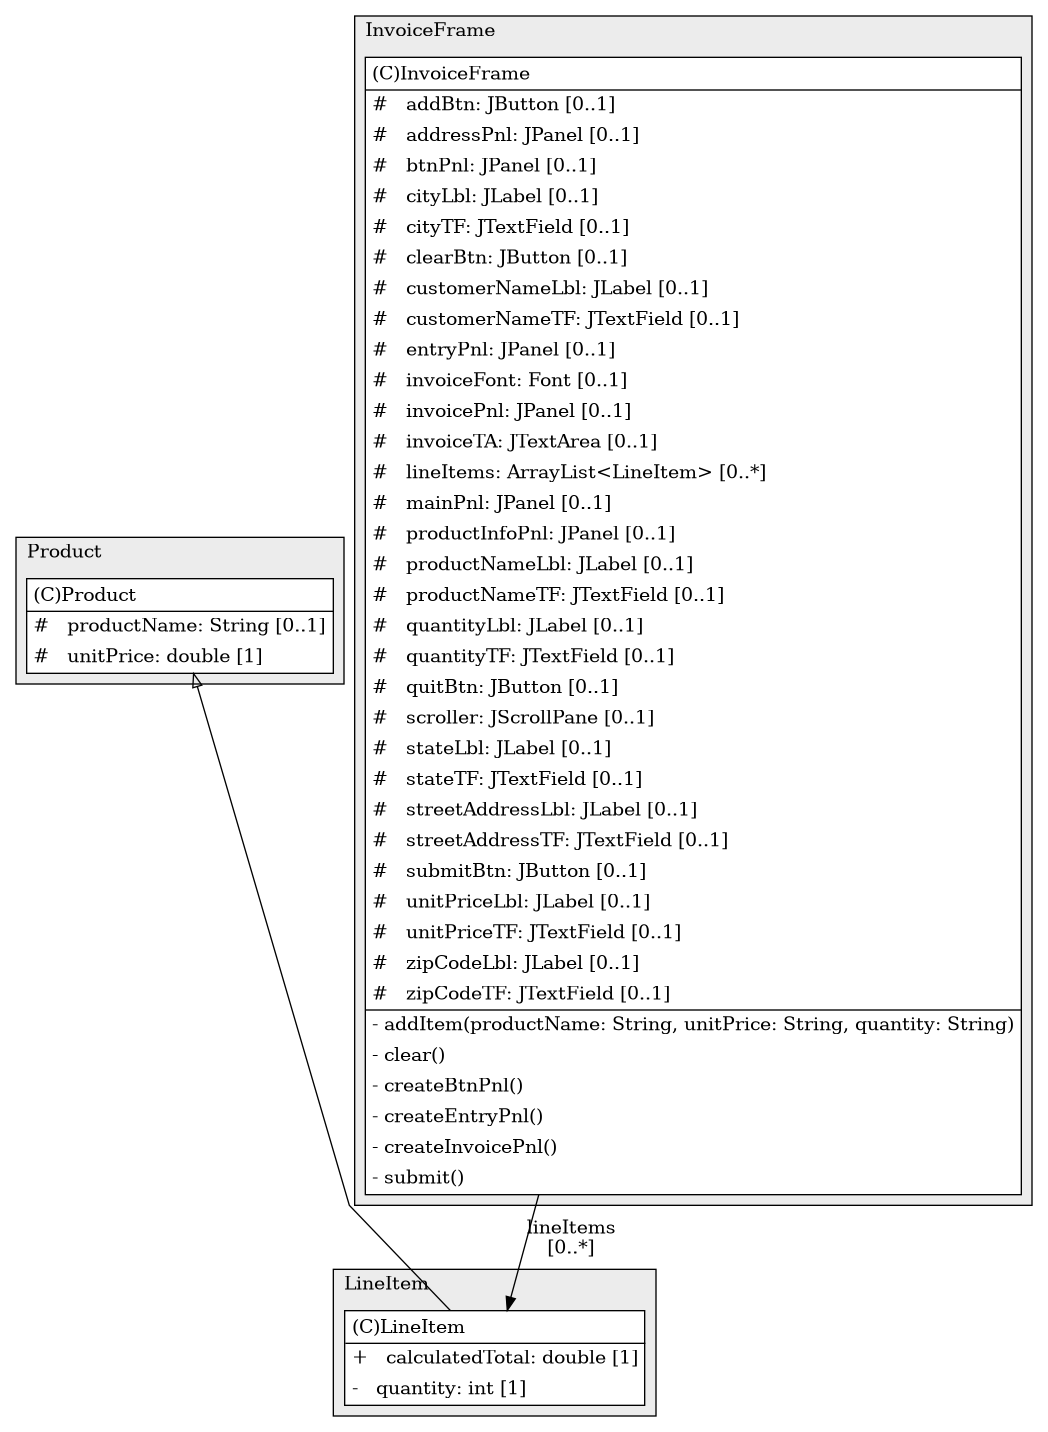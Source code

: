 @startuml

/' diagram meta data start
config=StructureConfiguration;
{
  "projectClassification": {
    "searchMode": "OpenProject", // OpenProject, AllProjects
    "includedProjects": "",
    "pathEndKeywords": "*.impl",
    "isClientPath": "",
    "isClientName": "",
    "isTestPath": "",
    "isTestName": "",
    "isMappingPath": "",
    "isMappingName": "",
    "isDataAccessPath": "",
    "isDataAccessName": "",
    "isDataStructurePath": "",
    "isDataStructureName": "",
    "isInterfaceStructuresPath": "",
    "isInterfaceStructuresName": "",
    "isEntryPointPath": "",
    "isEntryPointName": "",
    "treatFinalFieldsAsMandatory": false
  },
  "graphRestriction": {
    "classPackageExcludeFilter": "",
    "classPackageIncludeFilter": "",
    "classNameExcludeFilter": "",
    "classNameIncludeFilter": "",
    "methodNameExcludeFilter": "",
    "methodNameIncludeFilter": "",
    "removeByInheritance": "", // inheritance/annotation based filtering is done in a second step
    "removeByAnnotation": "",
    "removeByClassPackage": "", // cleanup the graph after inheritance/annotation based filtering is done
    "removeByClassName": "",
    "cutMappings": false,
    "cutEnum": true,
    "cutTests": true,
    "cutClient": true,
    "cutDataAccess": false,
    "cutInterfaceStructures": false,
    "cutDataStructures": false,
    "cutGetterAndSetter": true,
    "cutConstructors": true
  },
  "graphTraversal": {
    "forwardDepth": 6,
    "backwardDepth": 6,
    "classPackageExcludeFilter": "",
    "classPackageIncludeFilter": "",
    "classNameExcludeFilter": "",
    "classNameIncludeFilter": "",
    "methodNameExcludeFilter": "",
    "methodNameIncludeFilter": "",
    "hideMappings": false,
    "hideDataStructures": false,
    "hidePrivateMethods": true,
    "hideInterfaceCalls": true, // indirection: implementation -> interface (is hidden) -> implementation
    "onlyShowApplicationEntryPoints": false, // root node is included
    "useMethodCallsForStructureDiagram": "ForwardOnly" // ForwardOnly, BothDirections, No
  },
  "details": {
    "aggregation": "GroupByClass", // ByClass, GroupByClass, None
    "showClassGenericTypes": true,
    "showMethods": true,
    "showMethodParameterNames": true,
    "showMethodParameterTypes": true,
    "showMethodReturnType": true,
    "showPackageLevels": 2,
    "showDetailedClassStructure": true
  },
  "rootClass": "InvoiceFrame",
  "extensionCallbackMethod": "" // qualified.class.name#methodName - signature: public static String method(String)
}
diagram meta data end '/



digraph g {
    rankdir="TB"
    splines=polyline
    

'nodes 
subgraph cluster_1252976967 { 
   	label=LineItem
	labeljust=l
	fillcolor="#ececec"
	style=filled
   
   LineItem1252976967[
	label=<<TABLE BORDER="1" CELLBORDER="0" CELLPADDING="4" CELLSPACING="0">
<TR><TD ALIGN="LEFT" >(C)LineItem</TD></TR>
<HR/>
<TR><TD ALIGN="LEFT" >+   calculatedTotal: double [1]</TD></TR>
<TR><TD ALIGN="LEFT" >-   quantity: int [1]</TD></TR>
</TABLE>>
	style=filled
	margin=0
	shape=plaintext
	fillcolor="#FFFFFF"
];
} 

subgraph cluster_1355179215 { 
   	label=Product
	labeljust=l
	fillcolor="#ececec"
	style=filled
   
   Product1355179215[
	label=<<TABLE BORDER="1" CELLBORDER="0" CELLPADDING="4" CELLSPACING="0">
<TR><TD ALIGN="LEFT" >(C)Product</TD></TR>
<HR/>
<TR><TD ALIGN="LEFT" >#   productName: String [0..1]</TD></TR>
<TR><TD ALIGN="LEFT" >#   unitPrice: double [1]</TD></TR>
</TABLE>>
	style=filled
	margin=0
	shape=plaintext
	fillcolor="#FFFFFF"
];
} 

subgraph cluster_801063328 { 
   	label=InvoiceFrame
	labeljust=l
	fillcolor="#ececec"
	style=filled
   
   InvoiceFrame801063328[
	label=<<TABLE BORDER="1" CELLBORDER="0" CELLPADDING="4" CELLSPACING="0">
<TR><TD ALIGN="LEFT" >(C)InvoiceFrame</TD></TR>
<HR/>
<TR><TD ALIGN="LEFT" >#   addBtn: JButton [0..1]</TD></TR>
<TR><TD ALIGN="LEFT" >#   addressPnl: JPanel [0..1]</TD></TR>
<TR><TD ALIGN="LEFT" >#   btnPnl: JPanel [0..1]</TD></TR>
<TR><TD ALIGN="LEFT" >#   cityLbl: JLabel [0..1]</TD></TR>
<TR><TD ALIGN="LEFT" >#   cityTF: JTextField [0..1]</TD></TR>
<TR><TD ALIGN="LEFT" >#   clearBtn: JButton [0..1]</TD></TR>
<TR><TD ALIGN="LEFT" >#   customerNameLbl: JLabel [0..1]</TD></TR>
<TR><TD ALIGN="LEFT" >#   customerNameTF: JTextField [0..1]</TD></TR>
<TR><TD ALIGN="LEFT" >#   entryPnl: JPanel [0..1]</TD></TR>
<TR><TD ALIGN="LEFT" >#   invoiceFont: Font [0..1]</TD></TR>
<TR><TD ALIGN="LEFT" >#   invoicePnl: JPanel [0..1]</TD></TR>
<TR><TD ALIGN="LEFT" >#   invoiceTA: JTextArea [0..1]</TD></TR>
<TR><TD ALIGN="LEFT" >#   lineItems: ArrayList&lt;LineItem&gt; [0..*]</TD></TR>
<TR><TD ALIGN="LEFT" >#   mainPnl: JPanel [0..1]</TD></TR>
<TR><TD ALIGN="LEFT" >#   productInfoPnl: JPanel [0..1]</TD></TR>
<TR><TD ALIGN="LEFT" >#   productNameLbl: JLabel [0..1]</TD></TR>
<TR><TD ALIGN="LEFT" >#   productNameTF: JTextField [0..1]</TD></TR>
<TR><TD ALIGN="LEFT" >#   quantityLbl: JLabel [0..1]</TD></TR>
<TR><TD ALIGN="LEFT" >#   quantityTF: JTextField [0..1]</TD></TR>
<TR><TD ALIGN="LEFT" >#   quitBtn: JButton [0..1]</TD></TR>
<TR><TD ALIGN="LEFT" >#   scroller: JScrollPane [0..1]</TD></TR>
<TR><TD ALIGN="LEFT" >#   stateLbl: JLabel [0..1]</TD></TR>
<TR><TD ALIGN="LEFT" >#   stateTF: JTextField [0..1]</TD></TR>
<TR><TD ALIGN="LEFT" >#   streetAddressLbl: JLabel [0..1]</TD></TR>
<TR><TD ALIGN="LEFT" >#   streetAddressTF: JTextField [0..1]</TD></TR>
<TR><TD ALIGN="LEFT" >#   submitBtn: JButton [0..1]</TD></TR>
<TR><TD ALIGN="LEFT" >#   unitPriceLbl: JLabel [0..1]</TD></TR>
<TR><TD ALIGN="LEFT" >#   unitPriceTF: JTextField [0..1]</TD></TR>
<TR><TD ALIGN="LEFT" >#   zipCodeLbl: JLabel [0..1]</TD></TR>
<TR><TD ALIGN="LEFT" >#   zipCodeTF: JTextField [0..1]</TD></TR>
<HR/>
<TR><TD ALIGN="LEFT" >- addItem(productName: String, unitPrice: String, quantity: String)</TD></TR>
<TR><TD ALIGN="LEFT" >- clear()</TD></TR>
<TR><TD ALIGN="LEFT" >- createBtnPnl()</TD></TR>
<TR><TD ALIGN="LEFT" >- createEntryPnl()</TD></TR>
<TR><TD ALIGN="LEFT" >- createInvoicePnl()</TD></TR>
<TR><TD ALIGN="LEFT" >- submit()</TD></TR>
</TABLE>>
	style=filled
	margin=0
	shape=plaintext
	fillcolor="#FFFFFF"
];
} 

'edges    
InvoiceFrame801063328 -> LineItem1252976967[label="lineItems
[0..*]"];
Product1355179215 -> LineItem1252976967[arrowhead=none, arrowtail=empty, dir=both];
    
}
@enduml